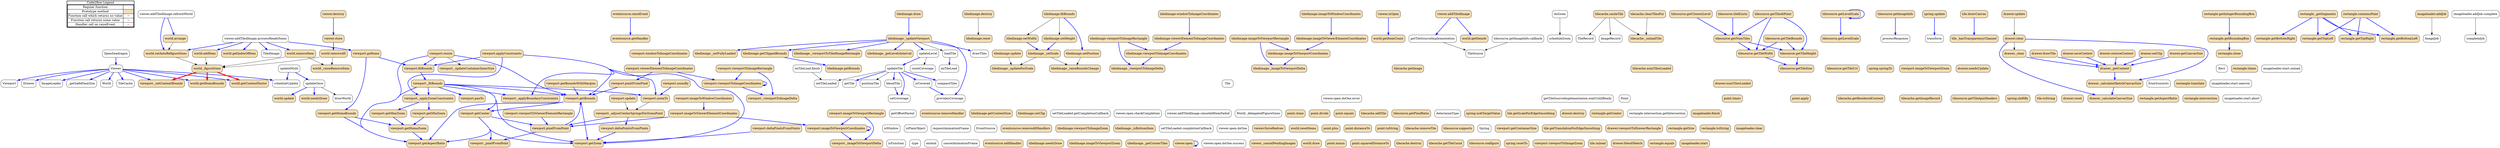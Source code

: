 digraph G {
clusterrank = "global";
mclimit = 1000;
concentrate = true;
			subgraph legend{
			rank = min;
			label = "legend";
			Legend [shape=none, margin=0, label = <
				<table cellspacing="0" cellpadding="0" border="1"><tr><td>Code2flow Legend</td></tr><tr><td>
				<table cellspacing="0">
				<tr><td>Regular function</td><td width="50px"></td></tr>
				<tr><td>Prototype method</td><td bgcolor='wheat'></td></tr>
				<tr><td>Function call which returns no value</td><td>&#8594;</td></tr>
				<tr><td>Function call returns some value</td><td><font color='blue'>&#8594;</font></td></tr>
				<tr><td>Handler call on raiseEvent</td><td><font color='red'>&#8594;</font></td></tr>
				</table></td></tr></table>
				>];}
node2 [splines=ortho shape = "rect" style = "rounded" label = "OpenSeadragon" ];
node6 [splines=ortho shape = "rect" style = "rounded" label = "isFunction" ];
node8 [splines=ortho shape = "rect" style = "rounded" label = "isWindow" ];
node10 [splines=ortho shape = "rect" style = "rounded" label = "type" ];
node12 [splines=ortho shape = "rect" style = "rounded" label = "isPlainObject" ];
node18 [splines=ortho shape = "rect" style = "rounded" label = "extend" ];
node21 [splines=ortho shape = "rect" style = "rounded" label = "requestAnimationFrame" ];
node23 [splines=ortho shape = "rect" style = "rounded" label = "cancelAnimationFrame" ];
node26 [splines=ortho shape = "rect" style = "rounded" label = "getOffsetParent" ];
node35 [splines=ortho shape = "rect" style = "rounded" label = "EventSource" ];
node38 [splines=ortho shape = "rect" style = "rounded,filled" fillcolor = "wheat" label = "eventsource.addHandler" ];
node40 [splines=ortho shape = "rect" style = "rounded,filled" fillcolor = "wheat" label = "eventsource.removeHandler" ];
node42 [splines=ortho shape = "rect" style = "rounded,filled" fillcolor = "wheat" label = "eventsource.removeAllHandlers" ];
node44 [splines=ortho shape = "rect" style = "rounded,filled" fillcolor = "wheat" label = "eventsource.getHandler" ];
node46 [splines=ortho shape = "rect" style = "rounded,filled" fillcolor = "wheat" label = "eventsource.raiseEvent" ];
node52 [splines=ortho shape = "rect" style = "rounded" label = "TiledImage" ];
node55 [splines=ortho shape = "rect" style = "rounded,filled" fillcolor = "wheat" label = "tiledimage.needsDraw" ];
node57 [splines=ortho shape = "rect" style = "rounded,filled" fillcolor = "wheat" label = "tiledimage._setFullyLoaded" ];
node59 [splines=ortho shape = "rect" style = "rounded,filled" fillcolor = "wheat" label = "tiledimage.reset" ];
node61 [splines=ortho shape = "rect" style = "rounded,filled" fillcolor = "wheat" label = "tiledimage.update" ];
node63 [splines=ortho shape = "rect" style = "rounded,filled" fillcolor = "wheat" label = "tiledimage.draw" ];
node65 [splines=ortho shape = "rect" style = "rounded,filled" fillcolor = "wheat" label = "tiledimage.destroy" ];
node67 [splines=ortho shape = "rect" style = "rounded,filled" fillcolor = "wheat" label = "tiledimage.getBounds" ];
node69 [splines=ortho shape = "rect" style = "rounded,filled" fillcolor = "wheat" label = "tiledimage.getClippedBounds" ];
node71 [splines=ortho shape = "rect" style = "rounded,filled" fillcolor = "wheat" label = "tiledimage.getContentSize" ];
node73 [splines=ortho shape = "rect" style = "rounded,filled" fillcolor = "wheat" label = "tiledimage._viewportToImageDelta" ];
node75 [splines=ortho shape = "rect" style = "rounded,filled" fillcolor = "wheat" label = "tiledimage.viewportToImageCoordinates" ];
node77 [splines=ortho shape = "rect" style = "rounded,filled" fillcolor = "wheat" label = "tiledimage._imageToViewportDelta" ];
node79 [splines=ortho shape = "rect" style = "rounded,filled" fillcolor = "wheat" label = "tiledimage.imageToViewportCoordinates" ];
node81 [splines=ortho shape = "rect" style = "rounded,filled" fillcolor = "wheat" label = "tiledimage.imageToViewportRectangle" ];
node83 [splines=ortho shape = "rect" style = "rounded,filled" fillcolor = "wheat" label = "tiledimage.viewportToImageRectangle" ];
node85 [splines=ortho shape = "rect" style = "rounded,filled" fillcolor = "wheat" label = "tiledimage.viewerElementToImageCoordinates" ];
node87 [splines=ortho shape = "rect" style = "rounded,filled" fillcolor = "wheat" label = "tiledimage.imageToViewerElementCoordinates" ];
node89 [splines=ortho shape = "rect" style = "rounded,filled" fillcolor = "wheat" label = "tiledimage.windowToImageCoordinates" ];
node91 [splines=ortho shape = "rect" style = "rounded,filled" fillcolor = "wheat" label = "tiledimage.imageToWindowCoordinates" ];
node93 [splines=ortho shape = "rect" style = "rounded,filled" fillcolor = "wheat" label = "tiledimage._viewportToTiledImageRectangle" ];
node95 [splines=ortho shape = "rect" style = "rounded,filled" fillcolor = "wheat" label = "tiledimage.viewportToImageZoom" ];
node97 [splines=ortho shape = "rect" style = "rounded,filled" fillcolor = "wheat" label = "tiledimage.imageToViewportZoom" ];
node99 [splines=ortho shape = "rect" style = "rounded,filled" fillcolor = "wheat" label = "tiledimage.setPosition" ];
node101 [splines=ortho shape = "rect" style = "rounded,filled" fillcolor = "wheat" label = "tiledimage.setWidth" ];
node103 [splines=ortho shape = "rect" style = "rounded,filled" fillcolor = "wheat" label = "tiledimage.setHeight" ];
node105 [splines=ortho shape = "rect" style = "rounded,filled" fillcolor = "wheat" label = "tiledimage.fitBounds" ];
node107 [splines=ortho shape = "rect" style = "rounded,filled" fillcolor = "wheat" label = "tiledimage.setClip" ];
node109 [splines=ortho shape = "rect" style = "rounded,filled" fillcolor = "wheat" label = "tiledimage._setScale" ];
node111 [splines=ortho shape = "rect" style = "rounded,filled" fillcolor = "wheat" label = "tiledimage._updateForScale" ];
node113 [splines=ortho shape = "rect" style = "rounded,filled" fillcolor = "wheat" label = "tiledimage._raiseBoundsChange" ];
node115 [splines=ortho shape = "rect" style = "rounded,filled" fillcolor = "wheat" label = "tiledimage._isBottomItem" ];
node117 [splines=ortho shape = "rect" style = "rounded,filled" fillcolor = "wheat" label = "tiledimage._getLevelsInterval" ];
node120 [splines=ortho shape = "rect" style = "rounded,filled" fillcolor = "wheat" label = "tiledimage._updateViewport" ];
node122 [splines=ortho shape = "rect" style = "rounded,filled" fillcolor = "wheat" label = "tiledimage._getCornerTiles" ];
node124 [splines=ortho shape = "rect" style = "rounded" label = "updateLevel" ];
node126 [splines=ortho shape = "rect" style = "rounded" label = "updateTile" ];
node128 [splines=ortho shape = "rect" style = "rounded" label = "getTile" ];
node130 [splines=ortho shape = "rect" style = "rounded" label = "loadTile" ];
node134 [splines=ortho shape = "rect" style = "rounded" label = "onTileLoad" ];
node133 [splines=ortho shape = "rect" style = "rounded" label = "onTileLoad.finish" ];
node140 [splines=ortho shape = "rect" style = "rounded" label = "setTileLoaded" ];
node137 [splines=ortho shape = "rect" style = "rounded" label = "setTileLoaded.getCompletionCallback" ];
node139 [splines=ortho shape = "rect" style = "rounded" label = "setTileLoaded.completionCallback" ];
node142 [splines=ortho shape = "rect" style = "rounded" label = "positionTile" ];
node144 [splines=ortho shape = "rect" style = "rounded" label = "blendTile" ];
node146 [splines=ortho shape = "rect" style = "rounded" label = "providesCoverage" ];
node148 [splines=ortho shape = "rect" style = "rounded" label = "isCovered" ];
node150 [splines=ortho shape = "rect" style = "rounded" label = "setCoverage" ];
node152 [splines=ortho shape = "rect" style = "rounded" label = "resetCoverage" ];
node154 [splines=ortho shape = "rect" style = "rounded" label = "compareTiles" ];
node156 [splines=ortho shape = "rect" style = "rounded" label = "drawTiles" ];
node167 [splines=ortho shape = "rect" style = "rounded" label = "Viewer" ];
node170 [splines=ortho shape = "rect" style = "rounded,filled" fillcolor = "wheat" label = "viewer.isOpen" ];
node180 [splines=ortho shape = "rect" style = "rounded,filled" fillcolor = "wheat" label = "viewer.open" ];
node173 [splines=ortho shape = "rect" style = "rounded" label = "viewer.open.checkCompletion" ];
node179 [splines=ortho shape = "rect" style = "rounded" label = "viewer.open.doOne" ];
node176 [splines=ortho shape = "rect" style = "rounded" label = "viewer.open.doOne.success" ];
node178 [splines=ortho shape = "rect" style = "rounded" label = "viewer.open.doOne.error" ];
node182 [splines=ortho shape = "rect" style = "rounded,filled" fillcolor = "wheat" label = "viewer.close" ];
node184 [splines=ortho shape = "rect" style = "rounded,filled" fillcolor = "wheat" label = "viewer.destroy" ];
node193 [splines=ortho shape = "rect" style = "rounded,filled" fillcolor = "wheat" label = "viewer.addTiledImage" ];
node188 [splines=ortho shape = "rect" style = "rounded" label = "viewer.addTiledImage.raiseAddItemFailed" ];
node190 [splines=ortho shape = "rect" style = "rounded" label = "viewer.addTiledImage.refreshWorld" ];
node192 [splines=ortho shape = "rect" style = "rounded" label = "viewer.addTiledImage.processReadyItems" ];
node195 [splines=ortho shape = "rect" style = "rounded,filled" fillcolor = "wheat" label = "viewer.forceRedraw" ];
node197 [splines=ortho shape = "rect" style = "rounded,filled" fillcolor = "wheat" label = "viewer._cancelPendingImages" ];
node199 [splines=ortho shape = "rect" style = "rounded" label = "_getSafeElemSize" ];
node205 [splines=ortho shape = "rect" style = "rounded" label = "getTileSourceImplementation" ];
node202 [splines=ortho shape = "rect" style = "rounded" label = "getTileSourceImplementation.waitUntilReady" ];
node209 [splines=ortho shape = "rect" style = "rounded" label = "scheduleUpdate" ];
node211 [splines=ortho shape = "rect" style = "rounded" label = "updateMulti" ];
node213 [splines=ortho shape = "rect" style = "rounded" label = "updateOnce" ];
node215 [splines=ortho shape = "rect" style = "rounded" label = "drawWorld" ];
node217 [splines=ortho shape = "rect" style = "rounded" label = "scheduleZoom" ];
node219 [splines=ortho shape = "rect" style = "rounded" label = "doZoom" ];
node227 [splines=ortho shape = "rect" style = "rounded" label = "World" ];
node226 [splines=ortho shape = "rect" style = "rounded" label = "World._delegatedFigureSizes" ];
node230 [splines=ortho shape = "rect" style = "rounded,filled" fillcolor = "wheat" label = "world.addItem" ];
node232 [splines=ortho shape = "rect" style = "rounded,filled" fillcolor = "wheat" label = "world.getItemAt" ];
node234 [splines=ortho shape = "rect" style = "rounded,filled" fillcolor = "wheat" label = "world.getIndexOfItem" ];
node236 [splines=ortho shape = "rect" style = "rounded,filled" fillcolor = "wheat" label = "world.getItemCount" ];
node238 [splines=ortho shape = "rect" style = "rounded,filled" fillcolor = "wheat" label = "world.removeItem" ];
node240 [splines=ortho shape = "rect" style = "rounded,filled" fillcolor = "wheat" label = "world.removeAll" ];
node242 [splines=ortho shape = "rect" style = "rounded,filled" fillcolor = "wheat" label = "world.resetItems" ];
node244 [splines=ortho shape = "rect" style = "rounded,filled" fillcolor = "wheat" label = "world.update" ];
node246 [splines=ortho shape = "rect" style = "rounded,filled" fillcolor = "wheat" label = "world.draw" ];
node248 [splines=ortho shape = "rect" style = "rounded,filled" fillcolor = "wheat" label = "world.needsDraw" ];
node250 [splines=ortho shape = "rect" style = "rounded,filled" fillcolor = "wheat" label = "world.getHomeBounds" ];
node252 [splines=ortho shape = "rect" style = "rounded,filled" fillcolor = "wheat" label = "world.getContentFactor" ];
node254 [splines=ortho shape = "rect" style = "rounded,filled" fillcolor = "wheat" label = "world.setAutoRefigureSizes" ];
node256 [splines=ortho shape = "rect" style = "rounded,filled" fillcolor = "wheat" label = "world.arrange" ];
node258 [splines=ortho shape = "rect" style = "rounded,filled" fillcolor = "wheat" label = "world._figureSizes" ];
node260 [splines=ortho shape = "rect" style = "rounded,filled" fillcolor = "wheat" label = "world._raiseRemoveItem" ];
node266 [splines=ortho shape = "rect" style = "rounded" label = "Point" ];
node269 [splines=ortho shape = "rect" style = "rounded,filled" fillcolor = "wheat" label = "point.clone" ];
node271 [splines=ortho shape = "rect" style = "rounded,filled" fillcolor = "wheat" label = "point.plus" ];
node273 [splines=ortho shape = "rect" style = "rounded,filled" fillcolor = "wheat" label = "point.minus" ];
node275 [splines=ortho shape = "rect" style = "rounded,filled" fillcolor = "wheat" label = "point.times" ];
node277 [splines=ortho shape = "rect" style = "rounded,filled" fillcolor = "wheat" label = "point.divide" ];
node279 [splines=ortho shape = "rect" style = "rounded,filled" fillcolor = "wheat" label = "point.distanceTo" ];
node281 [splines=ortho shape = "rect" style = "rounded,filled" fillcolor = "wheat" label = "point.squaredDistanceTo" ];
node283 [splines=ortho shape = "rect" style = "rounded,filled" fillcolor = "wheat" label = "point.apply" ];
node285 [splines=ortho shape = "rect" style = "rounded,filled" fillcolor = "wheat" label = "point.equals" ];
node287 [splines=ortho shape = "rect" style = "rounded,filled" fillcolor = "wheat" label = "point.toString" ];
node310 [splines=ortho shape = "rect" style = "rounded" label = "TileCache" ];
node293 [splines=ortho shape = "rect" style = "rounded" label = "TileRecord" ];
node295 [splines=ortho shape = "rect" style = "rounded" label = "ImageRecord" ];
node298 [splines=ortho shape = "rect" style = "rounded,filled" fillcolor = "wheat" label = "tilecache.destroy" ];
node300 [splines=ortho shape = "rect" style = "rounded,filled" fillcolor = "wheat" label = "tilecache.getImage" ];
node302 [splines=ortho shape = "rect" style = "rounded,filled" fillcolor = "wheat" label = "tilecache.getRenderedContext" ];
node304 [splines=ortho shape = "rect" style = "rounded,filled" fillcolor = "wheat" label = "tilecache.addTile" ];
node306 [splines=ortho shape = "rect" style = "rounded,filled" fillcolor = "wheat" label = "tilecache.removeTile" ];
node308 [splines=ortho shape = "rect" style = "rounded,filled" fillcolor = "wheat" label = "tilecache.getTileCount" ];
node313 [splines=ortho shape = "rect" style = "rounded,filled" fillcolor = "wheat" label = "tilecache.numTilesLoaded" ];
node315 [splines=ortho shape = "rect" style = "rounded,filled" fillcolor = "wheat" label = "tilecache.cacheTile" ];
node317 [splines=ortho shape = "rect" style = "rounded,filled" fillcolor = "wheat" label = "tilecache.clearTilesFor" ];
node319 [splines=ortho shape = "rect" style = "rounded,filled" fillcolor = "wheat" label = "tilecache.getImageRecord" ];
node321 [splines=ortho shape = "rect" style = "rounded,filled" fillcolor = "wheat" label = "tilecache._unloadTile" ];
node327 [splines=ortho shape = "rect" style = "rounded" label = "TileSource" ];
node330 [splines=ortho shape = "rect" style = "rounded,filled" fillcolor = "wheat" label = "tilesource.getTileSize" ];
node332 [splines=ortho shape = "rect" style = "rounded,filled" fillcolor = "wheat" label = "tilesource.getTileWidth" ];
node334 [splines=ortho shape = "rect" style = "rounded,filled" fillcolor = "wheat" label = "tilesource.getTileHeight" ];
node339 [splines=ortho shape = "rect" style = "rounded,filled" fillcolor = "wheat" label = "tilesource.getLevelScale" ];
node338 [splines=ortho shape = "rect" style = "rounded,filled" fillcolor = "wheat" label = "tilesource.getLevelScale" ];
node341 [splines=ortho shape = "rect" style = "rounded,filled" fillcolor = "wheat" label = "tilesource.getNumTiles" ];
node343 [splines=ortho shape = "rect" style = "rounded,filled" fillcolor = "wheat" label = "tilesource.getPixelRatio" ];
node345 [splines=ortho shape = "rect" style = "rounded,filled" fillcolor = "wheat" label = "tilesource.getClosestLevel" ];
node347 [splines=ortho shape = "rect" style = "rounded,filled" fillcolor = "wheat" label = "tilesource.getTileAtPoint" ];
node349 [splines=ortho shape = "rect" style = "rounded,filled" fillcolor = "wheat" label = "tilesource.getTileBounds" ];
node353 [splines=ortho shape = "rect" style = "rounded,filled" fillcolor = "wheat" label = "tilesource.getImageInfo" ];
node352 [splines=ortho shape = "rect" style = "rounded" label = "tilesource.getImageInfo.callback" ];
node355 [splines=ortho shape = "rect" style = "rounded,filled" fillcolor = "wheat" label = "tilesource.supports" ];
node357 [splines=ortho shape = "rect" style = "rounded,filled" fillcolor = "wheat" label = "tilesource.configure" ];
node359 [splines=ortho shape = "rect" style = "rounded,filled" fillcolor = "wheat" label = "tilesource.getTileUrl" ];
node361 [splines=ortho shape = "rect" style = "rounded,filled" fillcolor = "wheat" label = "tilesource.getTileAjaxHeaders" ];
node363 [splines=ortho shape = "rect" style = "rounded,filled" fillcolor = "wheat" label = "tilesource.tileExists" ];
node365 [splines=ortho shape = "rect" style = "rounded" label = "processResponse" ];
node367 [splines=ortho shape = "rect" style = "rounded" label = "determineType" ];
node376 [splines=ortho shape = "rect" style = "rounded" label = "Spring" ];
node379 [splines=ortho shape = "rect" style = "rounded,filled" fillcolor = "wheat" label = "spring.resetTo" ];
node381 [splines=ortho shape = "rect" style = "rounded,filled" fillcolor = "wheat" label = "spring.springTo" ];
node383 [splines=ortho shape = "rect" style = "rounded,filled" fillcolor = "wheat" label = "spring.shiftBy" ];
node385 [splines=ortho shape = "rect" style = "rounded,filled" fillcolor = "wheat" label = "spring.update" ];
node387 [splines=ortho shape = "rect" style = "rounded,filled" fillcolor = "wheat" label = "spring.isAtTargetValue" ];
node389 [splines=ortho shape = "rect" style = "rounded" label = "transform" ];
node395 [splines=ortho shape = "rect" style = "rounded" label = "Viewport" ];
node398 [splines=ortho shape = "rect" style = "rounded,filled" fillcolor = "wheat" label = "viewport._setContentBounds" ];
node400 [splines=ortho shape = "rect" style = "rounded,filled" fillcolor = "wheat" label = "viewport.getHomeZoom" ];
node402 [splines=ortho shape = "rect" style = "rounded,filled" fillcolor = "wheat" label = "viewport.getHomeBounds" ];
node404 [splines=ortho shape = "rect" style = "rounded,filled" fillcolor = "wheat" label = "viewport.goHome" ];
node406 [splines=ortho shape = "rect" style = "rounded,filled" fillcolor = "wheat" label = "viewport.getMinZoom" ];
node408 [splines=ortho shape = "rect" style = "rounded,filled" fillcolor = "wheat" label = "viewport.getMaxZoom" ];
node410 [splines=ortho shape = "rect" style = "rounded,filled" fillcolor = "wheat" label = "viewport.getAspectRatio" ];
node412 [splines=ortho shape = "rect" style = "rounded,filled" fillcolor = "wheat" label = "viewport.getContainerSize" ];
node414 [splines=ortho shape = "rect" style = "rounded,filled" fillcolor = "wheat" label = "viewport.getBounds" ];
node416 [splines=ortho shape = "rect" style = "rounded,filled" fillcolor = "wheat" label = "viewport.getBoundsWithMargins" ];
node418 [splines=ortho shape = "rect" style = "rounded,filled" fillcolor = "wheat" label = "viewport.getCenter" ];
node420 [splines=ortho shape = "rect" style = "rounded,filled" fillcolor = "wheat" label = "viewport.getZoom" ];
node422 [splines=ortho shape = "rect" style = "rounded,filled" fillcolor = "wheat" label = "viewport._applyZoomConstraints" ];
node424 [splines=ortho shape = "rect" style = "rounded,filled" fillcolor = "wheat" label = "viewport._applyBoundaryConstraints" ];
node426 [splines=ortho shape = "rect" style = "rounded,filled" fillcolor = "wheat" label = "viewport.applyConstraints" ];
node428 [splines=ortho shape = "rect" style = "rounded,filled" fillcolor = "wheat" label = "viewport._fitBounds" ];
node430 [splines=ortho shape = "rect" style = "rounded,filled" fillcolor = "wheat" label = "viewport.fitBounds" ];
node432 [splines=ortho shape = "rect" style = "rounded,filled" fillcolor = "wheat" label = "viewport.panTo" ];
node434 [splines=ortho shape = "rect" style = "rounded,filled" fillcolor = "wheat" label = "viewport.zoomBy" ];
node436 [splines=ortho shape = "rect" style = "rounded,filled" fillcolor = "wheat" label = "viewport.zoomTo" ];
node438 [splines=ortho shape = "rect" style = "rounded,filled" fillcolor = "wheat" label = "viewport.resize" ];
node440 [splines=ortho shape = "rect" style = "rounded,filled" fillcolor = "wheat" label = "viewport._updateContainerInnerSize" ];
node444 [splines=ortho shape = "rect" style = "rounded,filled" fillcolor = "wheat" label = "viewport.update" ];
node446 [splines=ortho shape = "rect" style = "rounded,filled" fillcolor = "wheat" label = "viewport._adjustCenterSpringsForZoomPoint" ];
node448 [splines=ortho shape = "rect" style = "rounded,filled" fillcolor = "wheat" label = "viewport.deltaPixelsFromPoints" ];
node450 [splines=ortho shape = "rect" style = "rounded,filled" fillcolor = "wheat" label = "viewport.deltaPointsFromPixels" ];
node452 [splines=ortho shape = "rect" style = "rounded,filled" fillcolor = "wheat" label = "viewport.pixelFromPoint" ];
node454 [splines=ortho shape = "rect" style = "rounded,filled" fillcolor = "wheat" label = "viewport._pixelFromPoint" ];
node456 [splines=ortho shape = "rect" style = "rounded,filled" fillcolor = "wheat" label = "viewport.pointFromPixel" ];
node458 [splines=ortho shape = "rect" style = "rounded,filled" fillcolor = "wheat" label = "viewport._viewportToImageDelta" ];
node460 [splines=ortho shape = "rect" style = "rounded,filled" fillcolor = "wheat" label = "viewport.viewportToImageCoordinates" ];
node462 [splines=ortho shape = "rect" style = "rounded,filled" fillcolor = "wheat" label = "viewport._imageToViewportDelta" ];
node464 [splines=ortho shape = "rect" style = "rounded,filled" fillcolor = "wheat" label = "viewport.imageToViewportCoordinates" ];
node466 [splines=ortho shape = "rect" style = "rounded,filled" fillcolor = "wheat" label = "viewport.imageToViewportRectangle" ];
node468 [splines=ortho shape = "rect" style = "rounded,filled" fillcolor = "wheat" label = "viewport.viewportToImageRectangle" ];
node470 [splines=ortho shape = "rect" style = "rounded,filled" fillcolor = "wheat" label = "viewport.viewerElementToImageCoordinates" ];
node472 [splines=ortho shape = "rect" style = "rounded,filled" fillcolor = "wheat" label = "viewport.imageToViewerElementCoordinates" ];
node474 [splines=ortho shape = "rect" style = "rounded,filled" fillcolor = "wheat" label = "viewport.windowToImageCoordinates" ];
node476 [splines=ortho shape = "rect" style = "rounded,filled" fillcolor = "wheat" label = "viewport.imageToWindowCoordinates" ];
node478 [splines=ortho shape = "rect" style = "rounded,filled" fillcolor = "wheat" label = "viewport.viewportToViewerElementRectangle" ];
node480 [splines=ortho shape = "rect" style = "rounded,filled" fillcolor = "wheat" label = "viewport.viewportToImageZoom" ];
node482 [splines=ortho shape = "rect" style = "rounded,filled" fillcolor = "wheat" label = "viewport.imageToViewportZoom" ];
node488 [splines=ortho shape = "rect" style = "rounded" label = "Tile" ];
node491 [splines=ortho shape = "rect" style = "rounded,filled" fillcolor = "wheat" label = "tile.toString" ];
node493 [splines=ortho shape = "rect" style = "rounded,filled" fillcolor = "wheat" label = "tile._hasTransparencyChannel" ];
node495 [splines=ortho shape = "rect" style = "rounded,filled" fillcolor = "wheat" label = "tile.drawCanvas" ];
node497 [splines=ortho shape = "rect" style = "rounded,filled" fillcolor = "wheat" label = "tile.getScaleForEdgeSmoothing" ];
node501 [splines=ortho shape = "rect" style = "rounded,filled" fillcolor = "wheat" label = "tile.getTranslationForEdgeSmoothing" ];
node503 [splines=ortho shape = "rect" style = "rounded,filled" fillcolor = "wheat" label = "tile.unload" ];
node509 [splines=ortho shape = "rect" style = "rounded" label = "Drawer" ];
node512 [splines=ortho shape = "rect" style = "rounded,filled" fillcolor = "wheat" label = "drawer.needsUpdate" ];
node514 [splines=ortho shape = "rect" style = "rounded,filled" fillcolor = "wheat" label = "drawer.numTilesLoaded" ];
node516 [splines=ortho shape = "rect" style = "rounded,filled" fillcolor = "wheat" label = "drawer.reset" ];
node518 [splines=ortho shape = "rect" style = "rounded,filled" fillcolor = "wheat" label = "drawer.update" ];
node520 [splines=ortho shape = "rect" style = "rounded,filled" fillcolor = "wheat" label = "drawer.destroy" ];
node522 [splines=ortho shape = "rect" style = "rounded,filled" fillcolor = "wheat" label = "drawer.clear" ];
node524 [splines=ortho shape = "rect" style = "rounded,filled" fillcolor = "wheat" label = "drawer._clear" ];
node526 [splines=ortho shape = "rect" style = "rounded,filled" fillcolor = "wheat" label = "drawer.viewportToDrawerRectangle" ];
node528 [splines=ortho shape = "rect" style = "rounded,filled" fillcolor = "wheat" label = "drawer.drawTile" ];
node530 [splines=ortho shape = "rect" style = "rounded,filled" fillcolor = "wheat" label = "drawer._getContext" ];
node532 [splines=ortho shape = "rect" style = "rounded,filled" fillcolor = "wheat" label = "drawer.saveContext" ];
node534 [splines=ortho shape = "rect" style = "rounded,filled" fillcolor = "wheat" label = "drawer.restoreContext" ];
node536 [splines=ortho shape = "rect" style = "rounded,filled" fillcolor = "wheat" label = "drawer.setClip" ];
node538 [splines=ortho shape = "rect" style = "rounded,filled" fillcolor = "wheat" label = "drawer.blendSketch" ];
node540 [splines=ortho shape = "rect" style = "rounded,filled" fillcolor = "wheat" label = "drawer.getCanvasSize" ];
node542 [splines=ortho shape = "rect" style = "rounded,filled" fillcolor = "wheat" label = "drawer._calculateCanvasSize" ];
node544 [splines=ortho shape = "rect" style = "rounded,filled" fillcolor = "wheat" label = "drawer._calculateSketchCanvasSize" ];
node550 [splines=ortho shape = "rect" style = "rounded" label = "Rect" ];
node552 [splines=ortho shape = "rect" style = "rounded" label = "fromSummits" ];
node555 [splines=ortho shape = "rect" style = "rounded,filled" fillcolor = "wheat" label = "rectangle.clone" ];
node557 [splines=ortho shape = "rect" style = "rounded,filled" fillcolor = "wheat" label = "rectangle.getAspectRatio" ];
node559 [splines=ortho shape = "rect" style = "rounded,filled" fillcolor = "wheat" label = "rectangle.getTopLeft" ];
node561 [splines=ortho shape = "rect" style = "rounded,filled" fillcolor = "wheat" label = "rectangle.getBottomRight" ];
node563 [splines=ortho shape = "rect" style = "rounded,filled" fillcolor = "wheat" label = "rectangle.getTopRight" ];
node565 [splines=ortho shape = "rect" style = "rounded,filled" fillcolor = "wheat" label = "rectangle.getBottomLeft" ];
node567 [splines=ortho shape = "rect" style = "rounded,filled" fillcolor = "wheat" label = "rectangle.getCenter" ];
node569 [splines=ortho shape = "rect" style = "rounded,filled" fillcolor = "wheat" label = "rectangle.getSize" ];
node571 [splines=ortho shape = "rect" style = "rounded,filled" fillcolor = "wheat" label = "rectangle.equals" ];
node573 [splines=ortho shape = "rect" style = "rounded,filled" fillcolor = "wheat" label = "rectangle.times" ];
node575 [splines=ortho shape = "rect" style = "rounded,filled" fillcolor = "wheat" label = "rectangle.translate" ];
node579 [splines=ortho shape = "rect" style = "rounded,filled" fillcolor = "wheat" label = "rectangle.intersection" ];
node578 [splines=ortho shape = "rect" style = "rounded" label = "rectangle.intersection.getIntersection" ];
node581 [splines=ortho shape = "rect" style = "rounded,filled" fillcolor = "wheat" label = "rectangle._getSegments" ];
node583 [splines=ortho shape = "rect" style = "rounded,filled" fillcolor = "wheat" label = "rectangle.getBoundingBox" ];
node585 [splines=ortho shape = "rect" style = "rounded,filled" fillcolor = "wheat" label = "rectangle.getIntegerBoundingBox" ];
node587 [splines=ortho shape = "rect" style = "rounded,filled" fillcolor = "wheat" label = "rectangle.containsPoint" ];
node589 [splines=ortho shape = "rect" style = "rounded,filled" fillcolor = "wheat" label = "rectangle.toString" ];
node610 [splines=ortho shape = "rect" style = "rounded" label = "ImageLoader" ];
node595 [splines=ortho shape = "rect" style = "rounded" label = "ImageJob" ];
node606 [splines=ortho shape = "rect" style = "rounded,filled" fillcolor = "wheat" label = "imageloader.start" ];
node599 [splines=ortho shape = "rect" style = "rounded" label = "imageloader.start.onload" ];
node601 [splines=ortho shape = "rect" style = "rounded" label = "imageloader.start.onerror" ];
node605 [splines=ortho shape = "rect" style = "rounded" label = "imageloader.start.abort" ];
node608 [splines=ortho shape = "rect" style = "rounded,filled" fillcolor = "wheat" label = "imageloader.finish" ];
node616 [splines=ortho shape = "rect" style = "rounded,filled" fillcolor = "wheat" label = "imageloader.addJob" ];
node614 [splines=ortho shape = "rect" style = "rounded" label = "imageloader.addJob.complete" ];
node618 [splines=ortho shape = "rect" style = "rounded,filled" fillcolor = "wheat" label = "imageloader.clear" ];
node620 [splines=ortho shape = "rect" style = "rounded" label = "completeJob" ];
node46 -> node44 [color="blue" penwidth="2"];
node61 -> node111;
node63 -> node120 [color="blue" penwidth="2"];
node65 -> node59;
node69 -> node67 [color="blue" penwidth="2"];
node75 -> node73 [color="blue" penwidth="2"];
node79 -> node77 [color="blue" penwidth="2"];
node81 -> node77 [color="blue" penwidth="2"];
node81 -> node79 [color="blue" penwidth="2"];
node83 -> node73 [color="blue" penwidth="2"];
node83 -> node75 [color="blue" penwidth="2"];
node85 -> node75 [color="blue" penwidth="2"];
node87 -> node79 [color="blue" penwidth="2"];
node89 -> node85 [color="blue" penwidth="2"];
node91 -> node87 [color="blue" penwidth="2"];
node99 -> node113;
node101 -> node109 [color="blue" penwidth="2"];
node103 -> node109 [color="blue" penwidth="2"];
node105 -> node99 [color="blue" penwidth="2"];
node105 -> node101;
node105 -> node103;
node109 -> node111;
node109 -> node113;
node120 -> node57 [color="blue" penwidth="2"];
node120 -> node69 [color="blue" penwidth="2"];
node120 -> node93 [color="blue" penwidth="2"];
node120 -> node117 [color="blue" penwidth="2"];
node120 -> node124 [color="blue" penwidth="2"];
node120 -> node130;
node120 -> node146 [color="blue" penwidth="2"];
node120 -> node156 [color="blue" penwidth="2"];
node124 -> node126 [color="blue" penwidth="2"];
node124 -> node152;
node126 -> node128 [color="blue" penwidth="2"];
node126 -> node140;
node126 -> node142;
node126 -> node144 [color="blue" penwidth="2"];
node126 -> node148 [color="blue" penwidth="2"];
node126 -> node150 [color="blue" penwidth="2"];
node126 -> node154 [color="blue" penwidth="2"];
node130 -> node134 [color="blue" penwidth="2"];
node133 -> node140;
node144 -> node150 [color="blue" penwidth="2"];
node148 -> node146 [color="blue" penwidth="2"];
node167 -> node199 [color="blue" penwidth="2"];
node167 -> node209 [color="blue" penwidth="2"];
node180 -> node180 [color="blue" penwidth="2"];
node184 -> node182 [color="blue" penwidth="2"];
node193 -> node205 [color="blue" penwidth="2"];
node205 -> node327;
node211 -> node209 [color="blue" penwidth="2"];
node211 -> node213 [color="blue" penwidth="2"];
node213 -> node215;
node219 -> node217;
node230 -> node258;
node238 -> node258;
node238 -> node260;
node240 -> node258;
node240 -> node260;
node254 -> node258;
node256 -> node254;
node315 -> node293;
node315 -> node295;
node315 -> node321;
node317 -> node321;
node332 -> node330 [color="blue" penwidth="2"];
node334 -> node330 [color="blue" penwidth="2"];
node339 -> node339 [color="blue" penwidth="2"];
node339 -> node338 [color="blue" penwidth="2"];
node341 -> node332 [color="blue" penwidth="2"];
node341 -> node334 [color="blue" penwidth="2"];
node345 -> node341 [color="blue" penwidth="2"];
node347 -> node332 [color="blue" penwidth="2"];
node347 -> node334 [color="blue" penwidth="2"];
node347 -> node341 [color="blue" penwidth="2"];
node349 -> node332 [color="blue" penwidth="2"];
node349 -> node334 [color="blue" penwidth="2"];
node353 -> node365 [color="blue" penwidth="2"];
node352 -> node327;
node363 -> node341 [color="blue" penwidth="2"];
node385 -> node389 [color="blue" penwidth="2"];
node400 -> node410 [color="blue" penwidth="2"];
node402 -> node400 [color="blue" penwidth="2"];
node402 -> node410 [color="blue" penwidth="2"];
node404 -> node402 [color="blue" penwidth="2"];
node404 -> node430 [color="blue" penwidth="2"];
node406 -> node400 [color="blue" penwidth="2"];
node408 -> node400 [color="blue" penwidth="2"];
node414 -> node410 [color="blue" penwidth="2"];
node414 -> node418 [color="blue" penwidth="2"];
node414 -> node420 [color="blue" penwidth="2"];
node416 -> node414 [color="blue" penwidth="2"];
node418 -> node410 [color="blue" penwidth="2"];
node418 -> node420 [color="blue" penwidth="2"];
node418 -> node452 [color="blue" penwidth="2"];
node418 -> node454 [color="blue" penwidth="2"];
node422 -> node406 [color="blue" penwidth="2"];
node422 -> node408 [color="blue" penwidth="2"];
node426 -> node414 [color="blue" penwidth="2"];
node426 -> node420 [color="blue" penwidth="2"];
node426 -> node422 [color="blue" penwidth="2"];
node426 -> node424 [color="blue" penwidth="2"];
node426 -> node430 [color="blue" penwidth="2"];
node426 -> node436 [color="blue" penwidth="2"];
node428 -> node410 [color="blue" penwidth="2"];
node428 -> node414 [color="blue" penwidth="2"];
node428 -> node418 [color="blue" penwidth="2"];
node428 -> node420 [color="blue" penwidth="2"];
node428 -> node422 [color="blue" penwidth="2"];
node428 -> node424 [color="blue" penwidth="2"];
node428 -> node432 [color="blue" penwidth="2"];
node428 -> node436 [color="blue" penwidth="2"];
node430 -> node428 [color="blue" penwidth="2"];
node434 -> node436 [color="blue" penwidth="2"];
node436 -> node446;
node438 -> node410 [color="blue" penwidth="2"];
node438 -> node414 [color="blue" penwidth="2"];
node438 -> node430 [color="blue" penwidth="2"];
node438 -> node440;
node444 -> node446;
node446 -> node450 [color="blue" penwidth="2"];
node446 -> node452 [color="blue" penwidth="2"];
node448 -> node420 [color="blue" penwidth="2"];
node450 -> node420 [color="blue" penwidth="2"];
node452 -> node414 [color="blue" penwidth="2"];
node452 -> node454 [color="blue" penwidth="2"];
node456 -> node414 [color="blue" penwidth="2"];
node460 -> node458 [color="blue" penwidth="2"];
node460 -> node460 [color="blue" penwidth="2"];
node464 -> node462 [color="blue" penwidth="2"];
node464 -> node464 [color="blue" penwidth="2"];
node466 -> node462 [color="blue" penwidth="2"];
node466 -> node464 [color="blue" penwidth="2"];
node468 -> node458 [color="blue" penwidth="2"];
node468 -> node460 [color="blue" penwidth="2"];
node470 -> node456 [color="blue" penwidth="2"];
node470 -> node460 [color="blue" penwidth="2"];
node472 -> node452 [color="blue" penwidth="2"];
node472 -> node464 [color="blue" penwidth="2"];
node474 -> node470 [color="blue" penwidth="2"];
node476 -> node472 [color="blue" penwidth="2"];
node478 -> node452 [color="blue" penwidth="2"];
node495 -> node493 [color="blue" penwidth="2"];
node518 -> node522;
node522 -> node524;
node522 -> node542 [color="blue" penwidth="2"];
node522 -> node544 [color="blue" penwidth="2"];
node524 -> node530 [color="blue" penwidth="2"];
node528 -> node530 [color="blue" penwidth="2"];
node530 -> node544 [color="blue" penwidth="2"];
node532 -> node530 [color="blue" penwidth="2"];
node534 -> node530 [color="blue" penwidth="2"];
node536 -> node530 [color="blue" penwidth="2"];
node540 -> node530 [color="blue" penwidth="2"];
node544 -> node542 [color="blue" penwidth="2"];
node581 -> node559 [color="blue" penwidth="2"];
node581 -> node561 [color="blue" penwidth="2"];
node581 -> node563 [color="blue" penwidth="2"];
node581 -> node565 [color="blue" penwidth="2"];
node583 -> node555 [color="blue" penwidth="2"];
node585 -> node583 [color="blue" penwidth="2"];
node587 -> node559 [color="blue" penwidth="2"];
node587 -> node563 [color="blue" penwidth="2"];
node587 -> node565 [color="blue" penwidth="2"];
node616 -> node595;
node614 -> node620;
node2 -> node167 [color="blue" penwidth="2"];
node167 -> node610 [color="blue" penwidth="2"];
node167 -> node310 [color="blue" penwidth="2"];
node167 -> node395 [color="blue" penwidth="2"];
node167 -> node509 [color="blue" penwidth="2"];
node167 -> node227 [color="blue" penwidth="2"];
node167 -> node398 [color="blue" penwidth="2"];
node167 -> node250 [color="blue" penwidth="2"];
node167 -> node252 [color="blue" penwidth="2"];
node192 -> node52 [color="blue" penwidth="2"];
node192 -> node404 [color="blue" penwidth="2"];
node213 -> node244 [color="blue" penwidth="2"];
node213 -> node248 [color="blue" penwidth="2"];
node182 -> node240 [color="blue" penwidth="2"];
node170 -> node236 [color="blue" penwidth="2"];
node193 -> node232 [color="blue" penwidth="2"];
node190 -> node256 [color="blue" penwidth="2"];
node190 -> node254 [color="blue" penwidth="2"];
node192 -> node230 [color="blue" penwidth="2"];
node192 -> node238 [color="blue" penwidth="2"];
node192 -> node234 [color="blue" penwidth="2"];
node192 -> node254 [color="blue" penwidth="2"];
node258 -> node250 [color="red" penwidth="4"];
node258 -> node252 [color="red" penwidth="4"];
node258 -> node398 [color="red" penwidth="4"];
subgraph clusteropenseadragon0{
node2 node6 node8 node10 node12 node18 node21 node23 node26 node2 node6 node8 node10 node12 node18 node21 node23 node26 ;
label="openseadragon";
style=filled;
color=black;
graph[style=dotted];
};
subgraph clustereventsource31{
node35 node38 node40 node42 node44 node46 node35 ;
label="eventsource";
style=filled;
color=black;
graph[style=dotted];
subgraph clusterprototype36{
node38 node40 node42 node44 node46 node38 node40 node42 node44 node46 ;
label="prototype";
style=filled;
color=black;
graph[style=dotted];
}};
subgraph clustertiledimage49{
node52 node55 node57 node59 node61 node63 node65 node67 node69 node71 node73 node75 node77 node79 node81 node83 node85 node87 node89 node91 node93 node95 node97 node99 node101 node103 node105 node107 node109 node111 node113 node115 node117 node120 node122 node124 node126 node128 node130 node134 node133 node140 node137 node139 node142 node144 node146 node148 node150 node152 node154 node156 node52 node124 node126 node128 node130 node142 node144 node146 node148 node150 node152 node154 node156 ;
label="tiledimage";
style=filled;
color=black;
graph[style=dotted];
subgraph clusterprototype53{
node55 node57 node59 node61 node63 node65 node67 node69 node71 node73 node75 node77 node79 node81 node83 node85 node87 node89 node91 node93 node95 node97 node99 node101 node103 node105 node107 node109 node111 node113 node115 node117 node120 node122 node55 node57 node59 node61 node63 node65 node67 node69 node71 node73 node75 node77 node79 node81 node83 node85 node87 node89 node91 node93 node95 node97 node99 node101 node103 node105 node107 node109 node111 node113 node115 node117 node120 node122 ;
label="prototype";
style=filled;
color=black;
graph[style=dotted];
}subgraph clusteronTileLoad131{
node134 node133 node133 ;
label="onTileLoad";
style=filled;
color=black;
graph[style=dotted];
}subgraph clustersetTileLoaded135{
node140 node137 node139 node137 node139 ;
label="setTileLoaded";
style=filled;
color=black;
graph[style=dotted];
}};
subgraph clusterviewer159{
node167 node170 node180 node173 node179 node176 node178 node182 node184 node193 node188 node190 node192 node195 node197 node199 node205 node202 node209 node211 node213 node215 node217 node219 node167 node199 node209 node211 node213 node215 node217 node219 ;
label="viewer";
style=filled;
color=black;
graph[style=dotted];
subgraph clusterprototype168{
node170 node180 node173 node179 node176 node178 node182 node184 node193 node188 node190 node192 node195 node197 node170 node182 node184 node195 node197 ;
label="prototype";
style=filled;
color=black;
graph[style=dotted];
subgraph clusteropen171{
node180 node173 node179 node176 node178 node173 ;
label="open";
style=filled;
color=black;
graph[style=dotted];
subgraph clusterdoOne174{
node179 node176 node178 node176 node178 ;
label="doOne";
style=filled;
color=black;
graph[style=dotted];
}}subgraph clusteraddTiledImage185{
node193 node188 node190 node192 node188 node190 node192 ;
label="addTiledImage";
style=filled;
color=black;
graph[style=dotted];
}}subgraph clustergetTileSourceImplementation200{
node205 node202 node202 ;
label="getTileSourceImplementation";
style=filled;
color=black;
graph[style=dotted];
}};
subgraph clusterworld222{
node227 node226 node230 node232 node234 node236 node238 node240 node242 node244 node246 node248 node250 node252 node254 node256 node258 node260 ;
label="world";
style=filled;
color=black;
graph[style=dotted];
subgraph clusterWorld224{
node227 node226 node226 ;
label="World";
style=filled;
color=black;
graph[style=dotted];
}subgraph clusterprototype228{
node230 node232 node234 node236 node238 node240 node242 node244 node246 node248 node250 node252 node254 node256 node258 node260 node230 node232 node234 node236 node238 node240 node242 node244 node246 node248 node250 node252 node254 node256 node258 node260 ;
label="prototype";
style=filled;
color=black;
graph[style=dotted];
}};
subgraph clusterpoint263{
node266 node269 node271 node273 node275 node277 node279 node281 node283 node285 node287 node266 ;
label="point";
style=filled;
color=black;
graph[style=dotted];
subgraph clusterprototype267{
node269 node271 node273 node275 node277 node279 node281 node283 node285 node287 node269 node271 node273 node275 node277 node279 node281 node283 node285 node287 ;
label="prototype";
style=filled;
color=black;
graph[style=dotted];
}};
subgraph clustertilecache290{
node310 node293 node295 node298 node300 node302 node304 node306 node308 node313 node315 node317 node319 node321 node310 node293 node295 ;
label="tilecache";
style=filled;
color=black;
graph[style=dotted];
subgraph clusterprototype296{
node298 node300 node302 node304 node306 node308 node298 node300 node302 node304 node306 node308 ;
label="prototype";
style=filled;
color=black;
graph[style=dotted];
}subgraph clusterprototype311{
node313 node315 node317 node319 node321 node313 node315 node317 node319 node321 ;
label="prototype";
style=filled;
color=black;
graph[style=dotted];
}};
subgraph clustertilesource324{
node327 node330 node332 node334 node339 node338 node341 node343 node345 node347 node349 node353 node352 node355 node357 node359 node361 node363 node365 node367 node327 node365 node367 ;
label="tilesource";
style=filled;
color=black;
graph[style=dotted];
subgraph clusterprototype328{
node330 node332 node334 node339 node338 node341 node343 node345 node347 node349 node353 node352 node355 node357 node359 node361 node363 node330 node332 node334 node341 node343 node345 node347 node349 node355 node357 node359 node361 node363 ;
label="prototype";
style=filled;
color=black;
graph[style=dotted];
subgraph clustergetLevelScale335{
node339 node338 node338 ;
label="getLevelScale";
style=filled;
color=black;
graph[style=dotted];
}subgraph clustergetImageInfo350{
node353 node352 node352 ;
label="getImageInfo";
style=filled;
color=black;
graph[style=dotted];
}}};
subgraph clusterspring370{
node376 node379 node381 node383 node385 node387 node389 node376 node389 ;
label="spring";
style=filled;
color=black;
graph[style=dotted];
subgraph clusterprototype377{
node379 node381 node383 node385 node387 node379 node381 node383 node385 node387 ;
label="prototype";
style=filled;
color=black;
graph[style=dotted];
}};
subgraph clusterviewport392{
node395 node398 node400 node402 node404 node406 node408 node410 node412 node414 node416 node418 node420 node422 node424 node426 node428 node430 node432 node434 node436 node438 node440 node444 node446 node448 node450 node452 node454 node456 node458 node460 node462 node464 node466 node468 node470 node472 node474 node476 node478 node480 node482 node395 ;
label="viewport";
style=filled;
color=black;
graph[style=dotted];
subgraph clusterprototype396{
node398 node400 node402 node404 node406 node408 node410 node412 node414 node416 node418 node420 node422 node424 node426 node428 node430 node432 node434 node436 node438 node440 node444 node446 node448 node450 node452 node454 node456 node458 node460 node462 node464 node466 node468 node470 node472 node474 node476 node478 node480 node482 node398 node400 node402 node404 node406 node408 node410 node412 node414 node416 node418 node420 node422 node424 node426 node428 node430 node432 node434 node436 node438 node440 node444 node446 node448 node450 node452 node454 node456 node458 node460 node462 node464 node466 node468 node470 node472 node474 node476 node478 node480 node482 ;
label="prototype";
style=filled;
color=black;
graph[style=dotted];
}};
subgraph clustertile485{
node488 node491 node493 node495 node497 node501 node503 node488 ;
label="tile";
style=filled;
color=black;
graph[style=dotted];
subgraph clusterprototype489{
node491 node493 node495 node497 node501 node503 node491 node493 node495 node497 node501 node503 ;
label="prototype";
style=filled;
color=black;
graph[style=dotted];
}};
subgraph clusterdrawer506{
node509 node512 node514 node516 node518 node520 node522 node524 node526 node528 node530 node532 node534 node536 node538 node540 node542 node544 node509 ;
label="drawer";
style=filled;
color=black;
graph[style=dotted];
subgraph clusterprototype510{
node512 node514 node516 node518 node520 node522 node524 node526 node528 node530 node532 node534 node536 node538 node540 node542 node544 node512 node514 node516 node518 node520 node522 node524 node526 node528 node530 node532 node534 node536 node538 node540 node542 node544 ;
label="prototype";
style=filled;
color=black;
graph[style=dotted];
}};
subgraph clusterrectangle547{
node550 node552 node555 node557 node559 node561 node563 node565 node567 node569 node571 node573 node575 node579 node578 node581 node583 node585 node587 node589 node550 node552 ;
label="rectangle";
style=filled;
color=black;
graph[style=dotted];
subgraph clusterprototype553{
node555 node557 node559 node561 node563 node565 node567 node569 node571 node573 node575 node579 node578 node581 node583 node585 node587 node589 node555 node557 node559 node561 node563 node565 node567 node569 node571 node573 node575 node581 node583 node585 node587 node589 ;
label="prototype";
style=filled;
color=black;
graph[style=dotted];
subgraph clusterintersection576{
node579 node578 node578 ;
label="intersection";
style=filled;
color=black;
graph[style=dotted];
}}};
subgraph clusterimageloader592{
node610 node595 node606 node599 node601 node605 node608 node616 node614 node618 node620 node610 node595 node620 ;
label="imageloader";
style=filled;
color=black;
graph[style=dotted];
subgraph clusterprototype596{
node606 node599 node601 node605 node608 node608 ;
label="prototype";
style=filled;
color=black;
graph[style=dotted];
subgraph clusterstart597{
node606 node599 node601 node605 node599 node601 node605 ;
label="start";
style=filled;
color=black;
graph[style=dotted];
}}subgraph clusterprototype611{
node616 node614 node618 node618 ;
label="prototype";
style=filled;
color=black;
graph[style=dotted];
subgraph clusteraddJob612{
node616 node614 node614 ;
label="addJob";
style=filled;
color=black;
graph[style=dotted];
}}};
}
